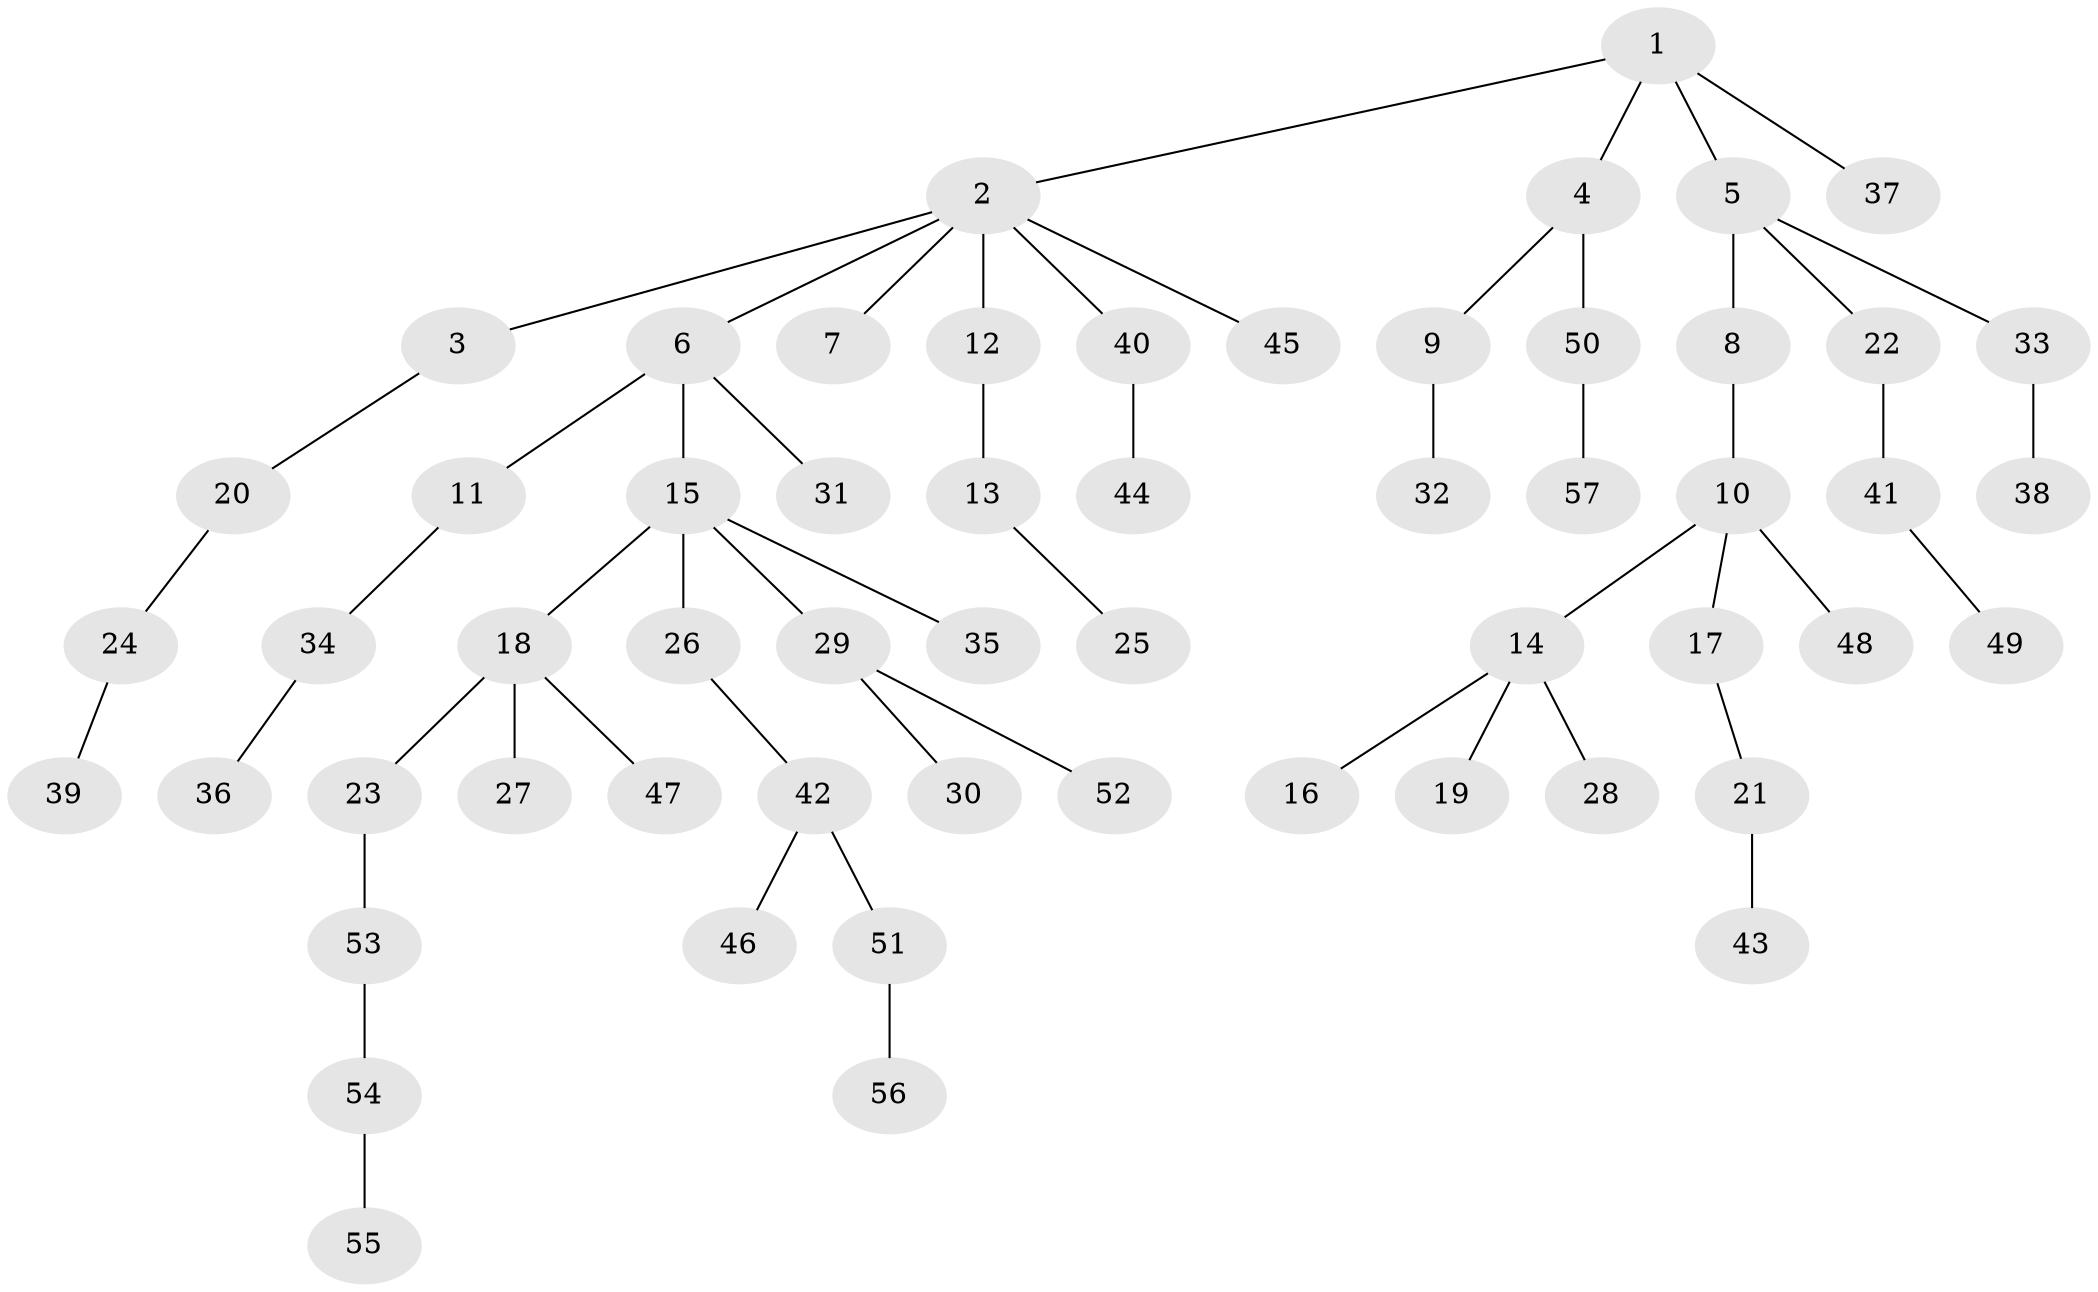 // original degree distribution, {5: 0.06172839506172839, 8: 0.012345679012345678, 3: 0.13580246913580246, 1: 0.49382716049382713, 2: 0.2716049382716049, 4: 0.012345679012345678, 6: 0.012345679012345678}
// Generated by graph-tools (version 1.1) at 2025/52/03/04/25 22:52:03]
// undirected, 57 vertices, 56 edges
graph export_dot {
  node [color=gray90,style=filled];
  1;
  2;
  3;
  4;
  5;
  6;
  7;
  8;
  9;
  10;
  11;
  12;
  13;
  14;
  15;
  16;
  17;
  18;
  19;
  20;
  21;
  22;
  23;
  24;
  25;
  26;
  27;
  28;
  29;
  30;
  31;
  32;
  33;
  34;
  35;
  36;
  37;
  38;
  39;
  40;
  41;
  42;
  43;
  44;
  45;
  46;
  47;
  48;
  49;
  50;
  51;
  52;
  53;
  54;
  55;
  56;
  57;
  1 -- 2 [weight=1.0];
  1 -- 4 [weight=1.0];
  1 -- 5 [weight=1.0];
  1 -- 37 [weight=1.0];
  2 -- 3 [weight=1.0];
  2 -- 6 [weight=1.0];
  2 -- 7 [weight=1.0];
  2 -- 12 [weight=1.0];
  2 -- 40 [weight=1.0];
  2 -- 45 [weight=1.0];
  3 -- 20 [weight=1.0];
  4 -- 9 [weight=1.0];
  4 -- 50 [weight=1.0];
  5 -- 8 [weight=1.0];
  5 -- 22 [weight=1.0];
  5 -- 33 [weight=1.0];
  6 -- 11 [weight=1.0];
  6 -- 15 [weight=1.0];
  6 -- 31 [weight=1.0];
  8 -- 10 [weight=1.0];
  9 -- 32 [weight=1.0];
  10 -- 14 [weight=1.0];
  10 -- 17 [weight=1.0];
  10 -- 48 [weight=1.0];
  11 -- 34 [weight=1.0];
  12 -- 13 [weight=1.0];
  13 -- 25 [weight=1.0];
  14 -- 16 [weight=1.0];
  14 -- 19 [weight=1.0];
  14 -- 28 [weight=1.0];
  15 -- 18 [weight=1.0];
  15 -- 26 [weight=1.0];
  15 -- 29 [weight=1.0];
  15 -- 35 [weight=1.0];
  17 -- 21 [weight=1.0];
  18 -- 23 [weight=1.0];
  18 -- 27 [weight=1.0];
  18 -- 47 [weight=1.0];
  20 -- 24 [weight=1.0];
  21 -- 43 [weight=1.0];
  22 -- 41 [weight=1.0];
  23 -- 53 [weight=1.0];
  24 -- 39 [weight=1.0];
  26 -- 42 [weight=1.0];
  29 -- 30 [weight=1.0];
  29 -- 52 [weight=1.0];
  33 -- 38 [weight=1.0];
  34 -- 36 [weight=1.0];
  40 -- 44 [weight=1.0];
  41 -- 49 [weight=1.0];
  42 -- 46 [weight=1.0];
  42 -- 51 [weight=1.0];
  50 -- 57 [weight=1.0];
  51 -- 56 [weight=1.0];
  53 -- 54 [weight=1.0];
  54 -- 55 [weight=1.0];
}
